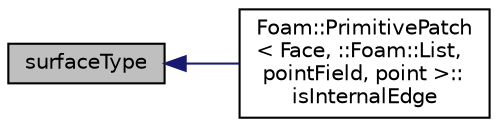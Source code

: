 digraph "surfaceType"
{
  bgcolor="transparent";
  edge [fontname="Helvetica",fontsize="10",labelfontname="Helvetica",labelfontsize="10"];
  node [fontname="Helvetica",fontsize="10",shape=record];
  rankdir="LR";
  Node3234 [label="surfaceType",height=0.2,width=0.4,color="black", fillcolor="grey75", style="filled", fontcolor="black"];
  Node3234 -> Node3235 [dir="back",color="midnightblue",fontsize="10",style="solid",fontname="Helvetica"];
  Node3235 [label="Foam::PrimitivePatch\l\< Face, ::Foam::List,\l pointField, point \>::\lisInternalEdge",height=0.2,width=0.4,color="black",URL="$a28693.html#ac2458a175e66b555e443539d6c726e06",tooltip="Is internal edge? "];
}
